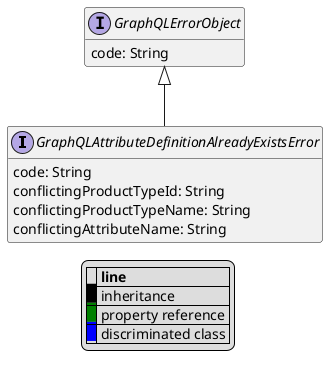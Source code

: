 @startuml

hide empty fields
hide empty methods
legend
|= |= line |
|<back:black>   </back>| inheritance |
|<back:green>   </back>| property reference |
|<back:blue>   </back>| discriminated class |
endlegend
interface GraphQLAttributeDefinitionAlreadyExistsError [[GraphQLAttributeDefinitionAlreadyExistsError.svg]] extends GraphQLErrorObject {
    code: String
    conflictingProductTypeId: String
    conflictingProductTypeName: String
    conflictingAttributeName: String
}
interface GraphQLErrorObject [[GraphQLErrorObject.svg]]  {
    code: String
}





@enduml
